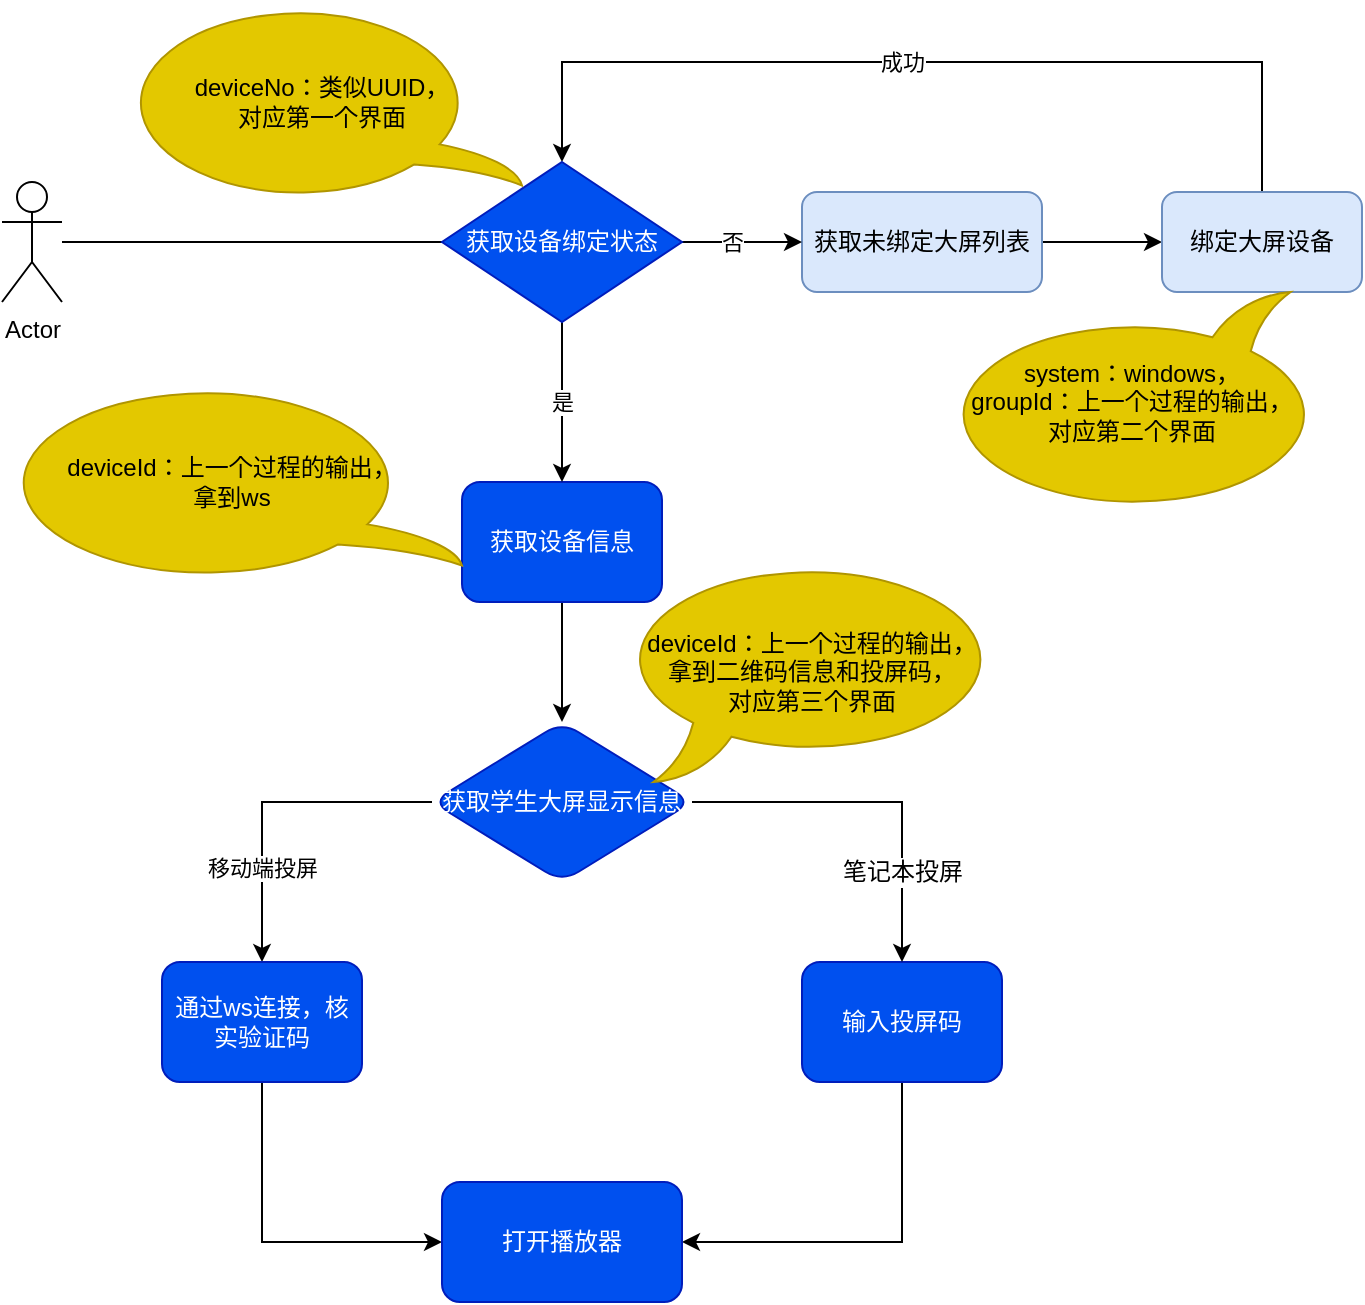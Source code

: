 <mxfile version="20.0.1" type="github">
  <diagram id="Vk4T3AT9-JXEWLc-g8yJ" name="Page-1">
    <mxGraphModel dx="1422" dy="754" grid="1" gridSize="10" guides="1" tooltips="1" connect="1" arrows="1" fold="1" page="1" pageScale="1" pageWidth="827" pageHeight="1169" math="0" shadow="0">
      <root>
        <mxCell id="0" />
        <mxCell id="1" parent="0" />
        <mxCell id="DbG9cYsm_kkEWUzSwjJz-1" value="Actor" style="shape=umlActor;verticalLabelPosition=bottom;verticalAlign=top;html=1;outlineConnect=0;" vertex="1" parent="1">
          <mxGeometry x="70" y="100" width="30" height="60" as="geometry" />
        </mxCell>
        <mxCell id="DbG9cYsm_kkEWUzSwjJz-3" value="" style="endArrow=classic;html=1;rounded=0;entryX=0;entryY=0.5;entryDx=0;entryDy=0;" edge="1" parent="1" source="DbG9cYsm_kkEWUzSwjJz-1">
          <mxGeometry width="50" height="50" relative="1" as="geometry">
            <mxPoint x="390" y="410" as="sourcePoint" />
            <mxPoint x="310" y="130" as="targetPoint" />
          </mxGeometry>
        </mxCell>
        <mxCell id="DbG9cYsm_kkEWUzSwjJz-13" value="成功" style="edgeStyle=orthogonalEdgeStyle;rounded=0;orthogonalLoop=1;jettySize=auto;html=1;exitX=0.5;exitY=0;exitDx=0;exitDy=0;entryX=0.5;entryY=0;entryDx=0;entryDy=0;" edge="1" parent="1" source="DbG9cYsm_kkEWUzSwjJz-17" target="DbG9cYsm_kkEWUzSwjJz-7">
          <mxGeometry x="0.054" relative="1" as="geometry">
            <mxPoint x="420" y="270" as="targetPoint" />
            <Array as="points">
              <mxPoint x="700" y="40" />
              <mxPoint x="350" y="40" />
            </Array>
            <mxPoint as="offset" />
          </mxGeometry>
        </mxCell>
        <mxCell id="DbG9cYsm_kkEWUzSwjJz-18" style="edgeStyle=orthogonalEdgeStyle;rounded=0;orthogonalLoop=1;jettySize=auto;html=1;exitX=1;exitY=0.5;exitDx=0;exitDy=0;entryX=0;entryY=0.5;entryDx=0;entryDy=0;" edge="1" parent="1" source="DbG9cYsm_kkEWUzSwjJz-4" target="DbG9cYsm_kkEWUzSwjJz-17">
          <mxGeometry relative="1" as="geometry" />
        </mxCell>
        <mxCell id="DbG9cYsm_kkEWUzSwjJz-4" value="获取未绑定大屏列表" style="rounded=1;whiteSpace=wrap;html=1;fillColor=#dae8fc;strokeColor=#6c8ebf;" vertex="1" parent="1">
          <mxGeometry x="470" y="105" width="120" height="50" as="geometry" />
        </mxCell>
        <mxCell id="DbG9cYsm_kkEWUzSwjJz-15" style="edgeStyle=orthogonalEdgeStyle;rounded=0;orthogonalLoop=1;jettySize=auto;html=1;exitX=0.5;exitY=1;exitDx=0;exitDy=0;entryX=0.5;entryY=0;entryDx=0;entryDy=0;" edge="1" parent="1" source="DbG9cYsm_kkEWUzSwjJz-5" target="DbG9cYsm_kkEWUzSwjJz-21">
          <mxGeometry relative="1" as="geometry">
            <mxPoint x="350" y="380" as="targetPoint" />
          </mxGeometry>
        </mxCell>
        <mxCell id="DbG9cYsm_kkEWUzSwjJz-5" value="获取设备信息" style="rounded=1;whiteSpace=wrap;html=1;fillColor=#0050ef;fontColor=#ffffff;strokeColor=#001DBC;" vertex="1" parent="1">
          <mxGeometry x="300" y="250" width="100" height="60" as="geometry" />
        </mxCell>
        <mxCell id="DbG9cYsm_kkEWUzSwjJz-8" value="是" style="edgeStyle=orthogonalEdgeStyle;rounded=0;orthogonalLoop=1;jettySize=auto;html=1;exitX=0.5;exitY=1;exitDx=0;exitDy=0;entryX=0.5;entryY=0;entryDx=0;entryDy=0;" edge="1" parent="1" source="DbG9cYsm_kkEWUzSwjJz-7" target="DbG9cYsm_kkEWUzSwjJz-5">
          <mxGeometry relative="1" as="geometry" />
        </mxCell>
        <mxCell id="DbG9cYsm_kkEWUzSwjJz-9" style="edgeStyle=orthogonalEdgeStyle;rounded=0;orthogonalLoop=1;jettySize=auto;html=1;exitX=1;exitY=0.5;exitDx=0;exitDy=0;entryX=0;entryY=0.5;entryDx=0;entryDy=0;" edge="1" parent="1" source="DbG9cYsm_kkEWUzSwjJz-7" target="DbG9cYsm_kkEWUzSwjJz-4">
          <mxGeometry relative="1" as="geometry" />
        </mxCell>
        <mxCell id="DbG9cYsm_kkEWUzSwjJz-10" value="否" style="edgeLabel;html=1;align=center;verticalAlign=middle;resizable=0;points=[];" vertex="1" connectable="0" parent="DbG9cYsm_kkEWUzSwjJz-9">
          <mxGeometry x="-0.186" y="1" relative="1" as="geometry">
            <mxPoint y="1" as="offset" />
          </mxGeometry>
        </mxCell>
        <mxCell id="DbG9cYsm_kkEWUzSwjJz-7" value="&lt;span style=&quot;&quot;&gt;获取设备绑定状态&lt;/span&gt;" style="rhombus;whiteSpace=wrap;html=1;fillColor=#0050ef;fontColor=#ffffff;strokeColor=#001DBC;" vertex="1" parent="1">
          <mxGeometry x="290" y="90" width="120" height="80" as="geometry" />
        </mxCell>
        <mxCell id="DbG9cYsm_kkEWUzSwjJz-20" value="移动端投屏" style="edgeStyle=orthogonalEdgeStyle;rounded=0;orthogonalLoop=1;jettySize=auto;html=1;exitX=0;exitY=0.5;exitDx=0;exitDy=0;entryX=0.5;entryY=0;entryDx=0;entryDy=0;" edge="1" parent="1" source="DbG9cYsm_kkEWUzSwjJz-21" target="DbG9cYsm_kkEWUzSwjJz-19">
          <mxGeometry x="0.429" relative="1" as="geometry">
            <mxPoint x="200" y="440" as="sourcePoint" />
            <mxPoint as="offset" />
          </mxGeometry>
        </mxCell>
        <mxCell id="DbG9cYsm_kkEWUzSwjJz-17" value="绑定大屏设备" style="rounded=1;whiteSpace=wrap;html=1;fillColor=#dae8fc;strokeColor=#6c8ebf;" vertex="1" parent="1">
          <mxGeometry x="650" y="105" width="100" height="50" as="geometry" />
        </mxCell>
        <mxCell id="DbG9cYsm_kkEWUzSwjJz-28" style="edgeStyle=orthogonalEdgeStyle;rounded=0;orthogonalLoop=1;jettySize=auto;html=1;exitX=0.5;exitY=1;exitDx=0;exitDy=0;entryX=0;entryY=0.5;entryDx=0;entryDy=0;fontFamily=Helvetica;fontSize=12;fontColor=default;" edge="1" parent="1" source="DbG9cYsm_kkEWUzSwjJz-19" target="DbG9cYsm_kkEWUzSwjJz-27">
          <mxGeometry relative="1" as="geometry" />
        </mxCell>
        <mxCell id="DbG9cYsm_kkEWUzSwjJz-19" value="通过ws连接，核实验证码" style="rounded=1;whiteSpace=wrap;html=1;fillColor=#0050ef;fontColor=#ffffff;strokeColor=#001DBC;" vertex="1" parent="1">
          <mxGeometry x="150" y="490" width="100" height="60" as="geometry" />
        </mxCell>
        <mxCell id="DbG9cYsm_kkEWUzSwjJz-21" value="&lt;span style=&quot;&quot;&gt;获取学生大屏显示信息&lt;/span&gt;" style="rhombus;whiteSpace=wrap;html=1;rounded=1;fontFamily=Helvetica;fontSize=12;fontColor=#ffffff;strokeColor=#001DBC;fillColor=#0050ef;" vertex="1" parent="1">
          <mxGeometry x="285" y="370" width="130" height="80" as="geometry" />
        </mxCell>
        <mxCell id="DbG9cYsm_kkEWUzSwjJz-29" style="edgeStyle=orthogonalEdgeStyle;rounded=0;orthogonalLoop=1;jettySize=auto;html=1;exitX=0.5;exitY=1;exitDx=0;exitDy=0;entryX=1;entryY=0.5;entryDx=0;entryDy=0;fontFamily=Helvetica;fontSize=12;fontColor=default;" edge="1" parent="1" source="DbG9cYsm_kkEWUzSwjJz-22" target="DbG9cYsm_kkEWUzSwjJz-27">
          <mxGeometry relative="1" as="geometry" />
        </mxCell>
        <mxCell id="DbG9cYsm_kkEWUzSwjJz-22" value="输入投屏码" style="rounded=1;whiteSpace=wrap;html=1;fillColor=#0050ef;fontColor=#ffffff;strokeColor=#001DBC;" vertex="1" parent="1">
          <mxGeometry x="470" y="490" width="100" height="60" as="geometry" />
        </mxCell>
        <mxCell id="DbG9cYsm_kkEWUzSwjJz-23" style="edgeStyle=orthogonalEdgeStyle;rounded=0;orthogonalLoop=1;jettySize=auto;html=1;exitX=1;exitY=0.5;exitDx=0;exitDy=0;entryX=0.5;entryY=0;entryDx=0;entryDy=0;" edge="1" parent="1" source="DbG9cYsm_kkEWUzSwjJz-21" target="DbG9cYsm_kkEWUzSwjJz-22">
          <mxGeometry relative="1" as="geometry">
            <mxPoint x="415" y="460" as="sourcePoint" />
            <mxPoint x="330" y="560" as="targetPoint" />
          </mxGeometry>
        </mxCell>
        <mxCell id="DbG9cYsm_kkEWUzSwjJz-24" value="笔记本投屏" style="edgeLabel;html=1;align=center;verticalAlign=middle;resizable=0;points=[];fontSize=12;fontFamily=Helvetica;fontColor=default;" vertex="1" connectable="0" parent="DbG9cYsm_kkEWUzSwjJz-23">
          <mxGeometry x="0.185" y="-3" relative="1" as="geometry">
            <mxPoint x="3" y="30" as="offset" />
          </mxGeometry>
        </mxCell>
        <mxCell id="DbG9cYsm_kkEWUzSwjJz-27" value="打开播放器" style="rounded=1;whiteSpace=wrap;html=1;fontFamily=Helvetica;fontSize=12;fontColor=#ffffff;strokeColor=#001DBC;fillColor=#0050ef;" vertex="1" parent="1">
          <mxGeometry x="290" y="600" width="120" height="60" as="geometry" />
        </mxCell>
        <mxCell id="DbG9cYsm_kkEWUzSwjJz-31" value="deviceNo：类似UUID，&lt;br&gt;对应第一个界面" style="whiteSpace=wrap;html=1;shape=mxgraph.basic.oval_callout;rounded=1;fontFamily=Helvetica;fontSize=12;fontColor=#000000;strokeColor=#B09500;fillColor=#e3c800;direction=north;" vertex="1" parent="1">
          <mxGeometry x="130" y="10" width="200" height="100" as="geometry" />
        </mxCell>
        <mxCell id="DbG9cYsm_kkEWUzSwjJz-33" value="system：windows，&lt;br&gt;groupId：上一个过程的输出，&lt;br&gt;对应第二个界面" style="whiteSpace=wrap;html=1;shape=mxgraph.basic.oval_callout;rounded=1;fontFamily=Helvetica;fontSize=12;fontColor=#000000;strokeColor=#B09500;fillColor=#e3c800;direction=west;" vertex="1" parent="1">
          <mxGeometry x="540" y="155" width="190" height="110" as="geometry" />
        </mxCell>
        <mxCell id="DbG9cYsm_kkEWUzSwjJz-34" value="deviceId：上一个过程的输出，&lt;br&gt;拿到ws" style="whiteSpace=wrap;html=1;shape=mxgraph.basic.oval_callout;rounded=1;fontFamily=Helvetica;fontSize=12;fontColor=#000000;strokeColor=#B09500;fillColor=#e3c800;direction=north;" vertex="1" parent="1">
          <mxGeometry x="70" y="200" width="230" height="100" as="geometry" />
        </mxCell>
        <mxCell id="DbG9cYsm_kkEWUzSwjJz-35" value="deviceId：上一个过程的输出，&lt;br&gt;拿到二维码信息和投屏码，&lt;br&gt;对应第三个界面" style="whiteSpace=wrap;html=1;shape=mxgraph.basic.oval_callout;rounded=1;fontFamily=Helvetica;fontSize=12;fontColor=#000000;strokeColor=#B09500;fillColor=#e3c800;direction=east;" vertex="1" parent="1">
          <mxGeometry x="380" y="290" width="190" height="110" as="geometry" />
        </mxCell>
      </root>
    </mxGraphModel>
  </diagram>
</mxfile>

